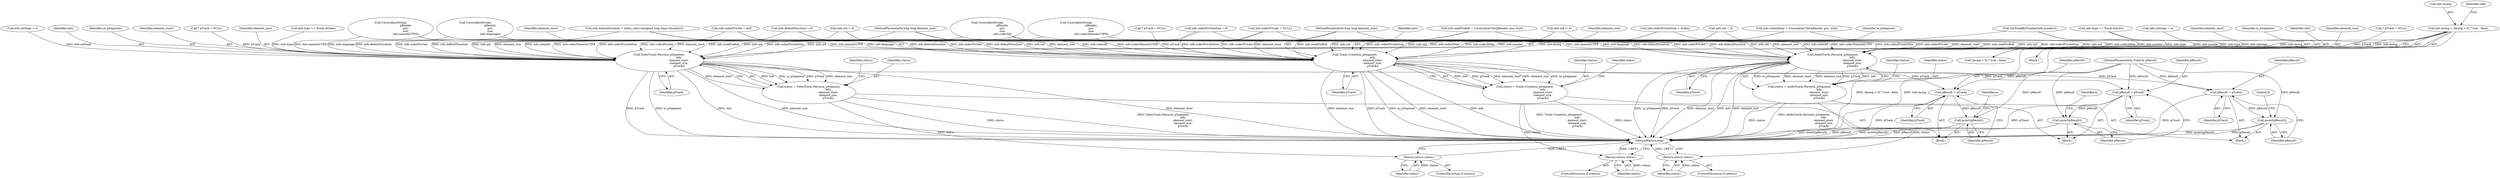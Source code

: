 digraph "1_Android_04839626ed859623901ebd3a5fd483982186b59d_192@API" {
"1000660" [label="(Call,info.lacing = (lacing > 0) ? true : false)"];
"1000705" [label="(Call,VideoTrack::Parse(m_pSegment,\n                                              info,\n                                              element_start,\n                                              element_size,\n                                              pTrack))"];
"1000703" [label="(Call,status = VideoTrack::Parse(m_pSegment,\n                                              info,\n                                              element_start,\n                                              element_size,\n                                              pTrack))"];
"1000713" [label="(Return,return status;)"];
"1000715" [label="(Call,pResult = pTrack)"];
"1000718" [label="(Call,assert(pResult))"];
"1000769" [label="(Call,AudioTrack::Parse(m_pSegment,\n                                              info,\n                                              element_start,\n                                              element_size,\n                                              pTrack))"];
"1000767" [label="(Call,status = AudioTrack::Parse(m_pSegment,\n                                              info,\n                                              element_start,\n                                              element_size,\n                                              pTrack))"];
"1000777" [label="(Return,return status;)"];
"1000779" [label="(Call,pResult = pTrack)"];
"1000782" [label="(Call,assert(pResult))"];
"1000845" [label="(Call,Track::Create(m_pSegment,\n                                          info,\n                                          element_start,\n                                          element_size,\n                                          pTrack))"];
"1000843" [label="(Call,status = Track::Create(m_pSegment,\n                                          info,\n                                          element_start,\n                                          element_size,\n                                          pTrack))"];
"1000853" [label="(Return,return status;)"];
"1000855" [label="(Call,pResult = pTrack)"];
"1000858" [label="(Call,assert(pResult))"];
"1000783" [label="(Identifier,pResult)"];
"1000844" [label="(Identifier,status)"];
"1000664" [label="(Call,(lacing > 0) ? true : false)"];
"1000125" [label="(MethodParameterIn,long long element_start)"];
"1000782" [label="(Call,assert(pResult))"];
"1000710" [label="(Identifier,pTrack)"];
"1000707" [label="(Identifier,info)"];
"1000757" [label="(Call,info.settings = a)"];
"1000714" [label="(Identifier,status)"];
"1000712" [label="(Identifier,status)"];
"1000705" [label="(Call,VideoTrack::Parse(m_pSegment,\n                                              info,\n                                              element_start,\n                                              element_size,\n                                              pTrack))"];
"1000735" [label="(Call,info.type == Track::kAudio)"];
"1000711" [label="(ControlStructure,if (status))"];
"1000769" [label="(Call,AudioTrack::Parse(m_pSegment,\n                                              info,\n                                              element_start,\n                                              element_size,\n                                              pTrack))"];
"1000715" [label="(Call,pResult = pTrack)"];
"1000713" [label="(Return,return status;)"];
"1000646" [label="(Call,GetTrackByNumber(info.number))"];
"1000839" [label="(Call,* pTrack = NULL)"];
"1000676" [label="(Block,)"];
"1000845" [label="(Call,Track::Create(m_pSegment,\n                                          info,\n                                          element_start,\n                                          element_size,\n                                          pTrack))"];
"1000776" [label="(Identifier,status)"];
"1000861" [label="(Literal,0)"];
"1000774" [label="(Identifier,pTrack)"];
"1000587" [label="(Call,UnserializeString(\n                                    pReader,\n                                    pos,\n                                    size,\n                                    info.codecNameAsUTF8))"];
"1000342" [label="(Call,info.uid |= b)"];
"1000772" [label="(Identifier,element_start)"];
"1000770" [label="(Identifier,m_pSegment)"];
"1000850" [label="(Identifier,pTrack)"];
"1000843" [label="(Call,status = Track::Create(m_pSegment,\n                                          info,\n                                          element_start,\n                                          element_size,\n                                          pTrack))"];
"1000719" [label="(Identifier,pResult)"];
"1000771" [label="(Identifier,info)"];
"1000852" [label="(Identifier,status)"];
"1000709" [label="(Identifier,element_size)"];
"1000160" [label="(Call,info.uid = 0)"];
"1000847" [label="(Identifier,info)"];
"1000573" [label="(Call,info.codecPrivateSize = buflen)"];
"1000165" [label="(Call,info.defaultDuration = 0)"];
"1000699" [label="(Call,* pTrack = NULL)"];
"1000723" [label="(Identifier,e)"];
"1000779" [label="(Call,pResult = pTrack)"];
"1000849" [label="(Identifier,element_size)"];
"1000798" [label="(Block,)"];
"1000708" [label="(Identifier,element_start)"];
"1000716" [label="(Identifier,pResult)"];
"1000661" [label="(Call,info.lacing)"];
"1000856" [label="(Identifier,pResult)"];
"1000778" [label="(Identifier,status)"];
"1000304" [label="(Call,info.uid = 0)"];
"1000438" [label="(Call,UnserializeString(\n                                    pReader,\n                                    pos,\n                                    size,\n                                    info.language))"];
"1000568" [label="(Call,info.codecPrivate = buf)"];
"1000660" [label="(Call,info.lacing = (lacing > 0) ? true : false)"];
"1000781" [label="(Identifier,pTrack)"];
"1000767" [label="(Call,status = AudioTrack::Parse(m_pSegment,\n                                              info,\n                                              element_start,\n                                              element_size,\n                                              pTrack))"];
"1000846" [label="(Identifier,m_pSegment)"];
"1000858" [label="(Call,assert(pResult))"];
"1000693" [label="(Call,info.settings = v)"];
"1000780" [label="(Identifier,pResult)"];
"1000718" [label="(Call,assert(pResult))"];
"1000777" [label="(Return,return status;)"];
"1000773" [label="(Identifier,element_size)"];
"1000618" [label="(Call,info.seekPreRoll = UnserializeUInt(pReader, pos, size))"];
"1000604" [label="(Call,info.codecDelay = UnserializeUInt(pReader, pos, size))"];
"1000673" [label="(Identifier,info)"];
"1000740" [label="(Block,)"];
"1000859" [label="(Identifier,pResult)"];
"1000862" [label="(MethodReturn,long)"];
"1000468" [label="(Call,info.defaultDuration = static_cast<unsigned long long>(duration))"];
"1000484" [label="(Call,UnserializeString(\n                                    pReader,\n                                    pos,\n                                    size,\n                                    info.codecId))"];
"1000418" [label="(Call,UnserializeString(\n                                    pReader,\n                                    pos,\n                                    size,\n                                    info.nameAsUTF8))"];
"1000531" [label="(Call,info.codecPrivateSize = 0)"];
"1000853" [label="(Return,return status;)"];
"1000775" [label="(ControlStructure,if (status))"];
"1000706" [label="(Identifier,m_pSegment)"];
"1000128" [label="(Block,)"];
"1000787" [label="(Identifier,e)"];
"1000126" [label="(MethodParameterIn,long long element_size)"];
"1000703" [label="(Call,status = VideoTrack::Parse(m_pSegment,\n                                              info,\n                                              element_start,\n                                              element_size,\n                                              pTrack))"];
"1000855" [label="(Call,pResult = pTrack)"];
"1000848" [label="(Identifier,element_start)"];
"1000704" [label="(Identifier,status)"];
"1000763" [label="(Call,* pTrack = NULL)"];
"1000857" [label="(Identifier,pTrack)"];
"1000851" [label="(ControlStructure,if (status))"];
"1000768" [label="(Identifier,status)"];
"1000854" [label="(Identifier,status)"];
"1000671" [label="(Call,info.type == Track::kVideo)"];
"1000526" [label="(Call,info.codecPrivate = NULL)"];
"1000127" [label="(MethodParameterIn,Track*& pResult)"];
"1000717" [label="(Identifier,pTrack)"];
"1000660" -> "1000128"  [label="AST: "];
"1000660" -> "1000664"  [label="CFG: "];
"1000661" -> "1000660"  [label="AST: "];
"1000664" -> "1000660"  [label="AST: "];
"1000673" -> "1000660"  [label="CFG: "];
"1000660" -> "1000862"  [label="DDG: (lacing > 0) ? true : false"];
"1000660" -> "1000862"  [label="DDG: info.lacing"];
"1000660" -> "1000705"  [label="DDG: info.lacing"];
"1000660" -> "1000769"  [label="DDG: info.lacing"];
"1000660" -> "1000845"  [label="DDG: info.lacing"];
"1000705" -> "1000703"  [label="AST: "];
"1000705" -> "1000710"  [label="CFG: "];
"1000706" -> "1000705"  [label="AST: "];
"1000707" -> "1000705"  [label="AST: "];
"1000708" -> "1000705"  [label="AST: "];
"1000709" -> "1000705"  [label="AST: "];
"1000710" -> "1000705"  [label="AST: "];
"1000703" -> "1000705"  [label="CFG: "];
"1000705" -> "1000862"  [label="DDG: element_size"];
"1000705" -> "1000862"  [label="DDG: element_start"];
"1000705" -> "1000862"  [label="DDG: pTrack"];
"1000705" -> "1000862"  [label="DDG: m_pSegment"];
"1000705" -> "1000862"  [label="DDG: info"];
"1000705" -> "1000703"  [label="DDG: info"];
"1000705" -> "1000703"  [label="DDG: m_pSegment"];
"1000705" -> "1000703"  [label="DDG: pTrack"];
"1000705" -> "1000703"  [label="DDG: element_size"];
"1000705" -> "1000703"  [label="DDG: element_start"];
"1000438" -> "1000705"  [label="DDG: info.language"];
"1000568" -> "1000705"  [label="DDG: info.codecPrivate"];
"1000342" -> "1000705"  [label="DDG: info.uid"];
"1000484" -> "1000705"  [label="DDG: info.codecId"];
"1000304" -> "1000705"  [label="DDG: info.uid"];
"1000165" -> "1000705"  [label="DDG: info.defaultDuration"];
"1000671" -> "1000705"  [label="DDG: info.type"];
"1000418" -> "1000705"  [label="DDG: info.nameAsUTF8"];
"1000604" -> "1000705"  [label="DDG: info.codecDelay"];
"1000618" -> "1000705"  [label="DDG: info.seekPreRoll"];
"1000531" -> "1000705"  [label="DDG: info.codecPrivateSize"];
"1000160" -> "1000705"  [label="DDG: info.uid"];
"1000646" -> "1000705"  [label="DDG: info.number"];
"1000573" -> "1000705"  [label="DDG: info.codecPrivateSize"];
"1000587" -> "1000705"  [label="DDG: info.codecNameAsUTF8"];
"1000468" -> "1000705"  [label="DDG: info.defaultDuration"];
"1000693" -> "1000705"  [label="DDG: info.settings"];
"1000526" -> "1000705"  [label="DDG: info.codecPrivate"];
"1000125" -> "1000705"  [label="DDG: element_start"];
"1000126" -> "1000705"  [label="DDG: element_size"];
"1000699" -> "1000705"  [label="DDG: pTrack"];
"1000705" -> "1000715"  [label="DDG: pTrack"];
"1000703" -> "1000676"  [label="AST: "];
"1000704" -> "1000703"  [label="AST: "];
"1000712" -> "1000703"  [label="CFG: "];
"1000703" -> "1000862"  [label="DDG: VideoTrack::Parse(m_pSegment,\n                                              info,\n                                              element_start,\n                                              element_size,\n                                              pTrack)"];
"1000703" -> "1000862"  [label="DDG: status"];
"1000703" -> "1000713"  [label="DDG: status"];
"1000713" -> "1000711"  [label="AST: "];
"1000713" -> "1000714"  [label="CFG: "];
"1000714" -> "1000713"  [label="AST: "];
"1000862" -> "1000713"  [label="CFG: "];
"1000713" -> "1000862"  [label="DDG: <RET>"];
"1000714" -> "1000713"  [label="DDG: status"];
"1000715" -> "1000676"  [label="AST: "];
"1000715" -> "1000717"  [label="CFG: "];
"1000716" -> "1000715"  [label="AST: "];
"1000717" -> "1000715"  [label="AST: "];
"1000719" -> "1000715"  [label="CFG: "];
"1000715" -> "1000862"  [label="DDG: pTrack"];
"1000127" -> "1000715"  [label="DDG: pResult"];
"1000715" -> "1000718"  [label="DDG: pResult"];
"1000718" -> "1000676"  [label="AST: "];
"1000718" -> "1000719"  [label="CFG: "];
"1000719" -> "1000718"  [label="AST: "];
"1000723" -> "1000718"  [label="CFG: "];
"1000718" -> "1000862"  [label="DDG: pResult"];
"1000718" -> "1000862"  [label="DDG: assert(pResult)"];
"1000127" -> "1000718"  [label="DDG: pResult"];
"1000769" -> "1000767"  [label="AST: "];
"1000769" -> "1000774"  [label="CFG: "];
"1000770" -> "1000769"  [label="AST: "];
"1000771" -> "1000769"  [label="AST: "];
"1000772" -> "1000769"  [label="AST: "];
"1000773" -> "1000769"  [label="AST: "];
"1000774" -> "1000769"  [label="AST: "];
"1000767" -> "1000769"  [label="CFG: "];
"1000769" -> "1000862"  [label="DDG: element_size"];
"1000769" -> "1000862"  [label="DDG: m_pSegment"];
"1000769" -> "1000862"  [label="DDG: pTrack"];
"1000769" -> "1000862"  [label="DDG: element_start"];
"1000769" -> "1000862"  [label="DDG: info"];
"1000769" -> "1000767"  [label="DDG: m_pSegment"];
"1000769" -> "1000767"  [label="DDG: element_start"];
"1000769" -> "1000767"  [label="DDG: element_size"];
"1000769" -> "1000767"  [label="DDG: pTrack"];
"1000769" -> "1000767"  [label="DDG: info"];
"1000438" -> "1000769"  [label="DDG: info.language"];
"1000757" -> "1000769"  [label="DDG: info.settings"];
"1000568" -> "1000769"  [label="DDG: info.codecPrivate"];
"1000342" -> "1000769"  [label="DDG: info.uid"];
"1000484" -> "1000769"  [label="DDG: info.codecId"];
"1000304" -> "1000769"  [label="DDG: info.uid"];
"1000165" -> "1000769"  [label="DDG: info.defaultDuration"];
"1000418" -> "1000769"  [label="DDG: info.nameAsUTF8"];
"1000604" -> "1000769"  [label="DDG: info.codecDelay"];
"1000526" -> "1000769"  [label="DDG: info.codecPrivate"];
"1000618" -> "1000769"  [label="DDG: info.seekPreRoll"];
"1000735" -> "1000769"  [label="DDG: info.type"];
"1000531" -> "1000769"  [label="DDG: info.codecPrivateSize"];
"1000160" -> "1000769"  [label="DDG: info.uid"];
"1000646" -> "1000769"  [label="DDG: info.number"];
"1000573" -> "1000769"  [label="DDG: info.codecPrivateSize"];
"1000587" -> "1000769"  [label="DDG: info.codecNameAsUTF8"];
"1000468" -> "1000769"  [label="DDG: info.defaultDuration"];
"1000125" -> "1000769"  [label="DDG: element_start"];
"1000126" -> "1000769"  [label="DDG: element_size"];
"1000763" -> "1000769"  [label="DDG: pTrack"];
"1000769" -> "1000779"  [label="DDG: pTrack"];
"1000767" -> "1000740"  [label="AST: "];
"1000768" -> "1000767"  [label="AST: "];
"1000776" -> "1000767"  [label="CFG: "];
"1000767" -> "1000862"  [label="DDG: AudioTrack::Parse(m_pSegment,\n                                              info,\n                                              element_start,\n                                              element_size,\n                                              pTrack)"];
"1000767" -> "1000862"  [label="DDG: status"];
"1000767" -> "1000777"  [label="DDG: status"];
"1000777" -> "1000775"  [label="AST: "];
"1000777" -> "1000778"  [label="CFG: "];
"1000778" -> "1000777"  [label="AST: "];
"1000862" -> "1000777"  [label="CFG: "];
"1000777" -> "1000862"  [label="DDG: <RET>"];
"1000778" -> "1000777"  [label="DDG: status"];
"1000779" -> "1000740"  [label="AST: "];
"1000779" -> "1000781"  [label="CFG: "];
"1000780" -> "1000779"  [label="AST: "];
"1000781" -> "1000779"  [label="AST: "];
"1000783" -> "1000779"  [label="CFG: "];
"1000779" -> "1000862"  [label="DDG: pTrack"];
"1000127" -> "1000779"  [label="DDG: pResult"];
"1000779" -> "1000782"  [label="DDG: pResult"];
"1000782" -> "1000740"  [label="AST: "];
"1000782" -> "1000783"  [label="CFG: "];
"1000783" -> "1000782"  [label="AST: "];
"1000787" -> "1000782"  [label="CFG: "];
"1000782" -> "1000862"  [label="DDG: pResult"];
"1000782" -> "1000862"  [label="DDG: assert(pResult)"];
"1000127" -> "1000782"  [label="DDG: pResult"];
"1000845" -> "1000843"  [label="AST: "];
"1000845" -> "1000850"  [label="CFG: "];
"1000846" -> "1000845"  [label="AST: "];
"1000847" -> "1000845"  [label="AST: "];
"1000848" -> "1000845"  [label="AST: "];
"1000849" -> "1000845"  [label="AST: "];
"1000850" -> "1000845"  [label="AST: "];
"1000843" -> "1000845"  [label="CFG: "];
"1000845" -> "1000862"  [label="DDG: element_size"];
"1000845" -> "1000862"  [label="DDG: pTrack"];
"1000845" -> "1000862"  [label="DDG: m_pSegment"];
"1000845" -> "1000862"  [label="DDG: element_start"];
"1000845" -> "1000862"  [label="DDG: info"];
"1000845" -> "1000843"  [label="DDG: info"];
"1000845" -> "1000843"  [label="DDG: pTrack"];
"1000845" -> "1000843"  [label="DDG: element_start"];
"1000845" -> "1000843"  [label="DDG: element_size"];
"1000845" -> "1000843"  [label="DDG: m_pSegment"];
"1000438" -> "1000845"  [label="DDG: info.language"];
"1000568" -> "1000845"  [label="DDG: info.codecPrivate"];
"1000342" -> "1000845"  [label="DDG: info.uid"];
"1000484" -> "1000845"  [label="DDG: info.codecId"];
"1000304" -> "1000845"  [label="DDG: info.uid"];
"1000165" -> "1000845"  [label="DDG: info.defaultDuration"];
"1000418" -> "1000845"  [label="DDG: info.nameAsUTF8"];
"1000604" -> "1000845"  [label="DDG: info.codecDelay"];
"1000526" -> "1000845"  [label="DDG: info.codecPrivate"];
"1000618" -> "1000845"  [label="DDG: info.seekPreRoll"];
"1000735" -> "1000845"  [label="DDG: info.type"];
"1000531" -> "1000845"  [label="DDG: info.codecPrivateSize"];
"1000160" -> "1000845"  [label="DDG: info.uid"];
"1000646" -> "1000845"  [label="DDG: info.number"];
"1000573" -> "1000845"  [label="DDG: info.codecPrivateSize"];
"1000587" -> "1000845"  [label="DDG: info.codecNameAsUTF8"];
"1000468" -> "1000845"  [label="DDG: info.defaultDuration"];
"1000125" -> "1000845"  [label="DDG: element_start"];
"1000126" -> "1000845"  [label="DDG: element_size"];
"1000839" -> "1000845"  [label="DDG: pTrack"];
"1000845" -> "1000855"  [label="DDG: pTrack"];
"1000843" -> "1000798"  [label="AST: "];
"1000844" -> "1000843"  [label="AST: "];
"1000852" -> "1000843"  [label="CFG: "];
"1000843" -> "1000862"  [label="DDG: status"];
"1000843" -> "1000862"  [label="DDG: Track::Create(m_pSegment,\n                                          info,\n                                          element_start,\n                                          element_size,\n                                          pTrack)"];
"1000843" -> "1000853"  [label="DDG: status"];
"1000853" -> "1000851"  [label="AST: "];
"1000853" -> "1000854"  [label="CFG: "];
"1000854" -> "1000853"  [label="AST: "];
"1000862" -> "1000853"  [label="CFG: "];
"1000853" -> "1000862"  [label="DDG: <RET>"];
"1000854" -> "1000853"  [label="DDG: status"];
"1000855" -> "1000798"  [label="AST: "];
"1000855" -> "1000857"  [label="CFG: "];
"1000856" -> "1000855"  [label="AST: "];
"1000857" -> "1000855"  [label="AST: "];
"1000859" -> "1000855"  [label="CFG: "];
"1000855" -> "1000862"  [label="DDG: pTrack"];
"1000127" -> "1000855"  [label="DDG: pResult"];
"1000855" -> "1000858"  [label="DDG: pResult"];
"1000858" -> "1000798"  [label="AST: "];
"1000858" -> "1000859"  [label="CFG: "];
"1000859" -> "1000858"  [label="AST: "];
"1000861" -> "1000858"  [label="CFG: "];
"1000858" -> "1000862"  [label="DDG: assert(pResult)"];
"1000858" -> "1000862"  [label="DDG: pResult"];
"1000127" -> "1000858"  [label="DDG: pResult"];
}
